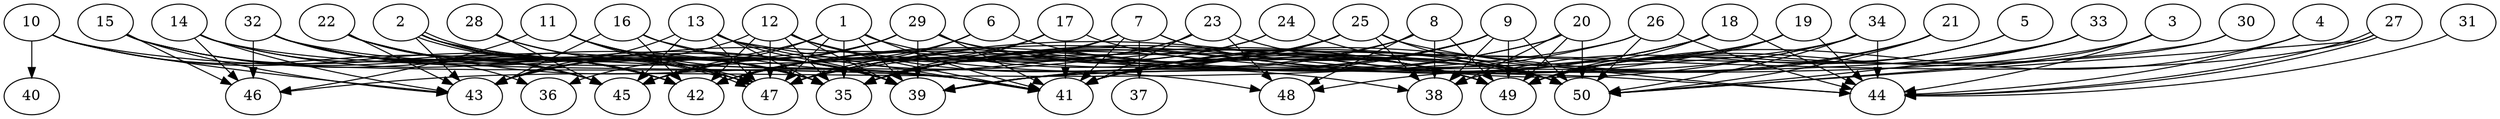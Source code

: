 // DAG automatically generated by daggen at Thu Oct  3 14:07:58 2019
// ./daggen --dot -n 50 --ccr 0.3 --fat 0.9 --regular 0.5 --density 0.5 --mindata 5242880 --maxdata 52428800 
digraph G {
  1 [size="169533440", alpha="0.16", expect_size="50860032"] 
  1 -> 35 [size ="50860032"]
  1 -> 39 [size ="50860032"]
  1 -> 41 [size ="50860032"]
  1 -> 43 [size ="50860032"]
  1 -> 45 [size ="50860032"]
  1 -> 47 [size ="50860032"]
  1 -> 50 [size ="50860032"]
  2 [size="172827307", alpha="0.10", expect_size="51848192"] 
  2 -> 35 [size ="51848192"]
  2 -> 39 [size ="51848192"]
  2 -> 42 [size ="51848192"]
  2 -> 43 [size ="51848192"]
  2 -> 47 [size ="51848192"]
  2 -> 47 [size ="51848192"]
  2 -> 48 [size ="51848192"]
  3 [size="163481600", alpha="0.08", expect_size="49044480"] 
  3 -> 39 [size ="49044480"]
  3 -> 44 [size ="49044480"]
  3 -> 49 [size ="49044480"]
  4 [size="143653547", alpha="0.10", expect_size="43096064"] 
  4 -> 44 [size ="43096064"]
  4 -> 49 [size ="43096064"]
  5 [size="51411627", alpha="0.08", expect_size="15423488"] 
  5 -> 38 [size ="15423488"]
  5 -> 49 [size ="15423488"]
  6 [size="59518293", alpha="0.03", expect_size="17855488"] 
  6 -> 42 [size ="17855488"]
  6 -> 47 [size ="17855488"]
  6 -> 49 [size ="17855488"]
  7 [size="115138560", alpha="0.19", expect_size="34541568"] 
  7 -> 35 [size ="34541568"]
  7 -> 37 [size ="34541568"]
  7 -> 41 [size ="34541568"]
  7 -> 42 [size ="34541568"]
  7 -> 45 [size ="34541568"]
  7 -> 49 [size ="34541568"]
  7 -> 50 [size ="34541568"]
  8 [size="56285867", alpha="0.19", expect_size="16885760"] 
  8 -> 38 [size ="16885760"]
  8 -> 39 [size ="16885760"]
  8 -> 42 [size ="16885760"]
  8 -> 48 [size ="16885760"]
  8 -> 49 [size ="16885760"]
  9 [size="149981867", alpha="0.08", expect_size="44994560"] 
  9 -> 38 [size ="44994560"]
  9 -> 39 [size ="44994560"]
  9 -> 41 [size ="44994560"]
  9 -> 42 [size ="44994560"]
  9 -> 47 [size ="44994560"]
  9 -> 49 [size ="44994560"]
  9 -> 50 [size ="44994560"]
  10 [size="154972160", alpha="0.19", expect_size="46491648"] 
  10 -> 40 [size ="46491648"]
  10 -> 41 [size ="46491648"]
  10 -> 42 [size ="46491648"]
  10 -> 43 [size ="46491648"]
  10 -> 45 [size ="46491648"]
  11 [size="23394987", alpha="0.01", expect_size="7018496"] 
  11 -> 35 [size ="7018496"]
  11 -> 39 [size ="7018496"]
  11 -> 41 [size ="7018496"]
  11 -> 46 [size ="7018496"]
  11 -> 47 [size ="7018496"]
  12 [size="152756907", alpha="0.08", expect_size="45827072"] 
  12 -> 35 [size ="45827072"]
  12 -> 38 [size ="45827072"]
  12 -> 39 [size ="45827072"]
  12 -> 41 [size ="45827072"]
  12 -> 42 [size ="45827072"]
  12 -> 43 [size ="45827072"]
  12 -> 47 [size ="45827072"]
  13 [size="72181760", alpha="0.18", expect_size="21654528"] 
  13 -> 35 [size ="21654528"]
  13 -> 39 [size ="21654528"]
  13 -> 41 [size ="21654528"]
  13 -> 43 [size ="21654528"]
  13 -> 45 [size ="21654528"]
  13 -> 47 [size ="21654528"]
  13 -> 49 [size ="21654528"]
  14 [size="137267200", alpha="0.13", expect_size="41180160"] 
  14 -> 39 [size ="41180160"]
  14 -> 41 [size ="41180160"]
  14 -> 42 [size ="41180160"]
  14 -> 43 [size ="41180160"]
  14 -> 46 [size ="41180160"]
  15 [size="59019947", alpha="0.04", expect_size="17705984"] 
  15 -> 35 [size ="17705984"]
  15 -> 42 [size ="17705984"]
  15 -> 43 [size ="17705984"]
  15 -> 46 [size ="17705984"]
  15 -> 47 [size ="17705984"]
  16 [size="118381227", alpha="0.15", expect_size="35514368"] 
  16 -> 39 [size ="35514368"]
  16 -> 42 [size ="35514368"]
  16 -> 43 [size ="35514368"]
  16 -> 49 [size ="35514368"]
  17 [size="142568107", alpha="0.14", expect_size="42770432"] 
  17 -> 35 [size ="42770432"]
  17 -> 41 [size ="42770432"]
  17 -> 42 [size ="42770432"]
  17 -> 49 [size ="42770432"]
  18 [size="135973547", alpha="0.11", expect_size="40792064"] 
  18 -> 35 [size ="40792064"]
  18 -> 41 [size ="40792064"]
  18 -> 44 [size ="40792064"]
  18 -> 47 [size ="40792064"]
  18 -> 49 [size ="40792064"]
  19 [size="128269653", alpha="0.02", expect_size="38480896"] 
  19 -> 35 [size ="38480896"]
  19 -> 39 [size ="38480896"]
  19 -> 44 [size ="38480896"]
  19 -> 49 [size ="38480896"]
  20 [size="37376000", alpha="0.00", expect_size="11212800"] 
  20 -> 35 [size ="11212800"]
  20 -> 38 [size ="11212800"]
  20 -> 42 [size ="11212800"]
  20 -> 49 [size ="11212800"]
  20 -> 50 [size ="11212800"]
  21 [size="31918080", alpha="0.18", expect_size="9575424"] 
  21 -> 41 [size ="9575424"]
  21 -> 48 [size ="9575424"]
  21 -> 50 [size ="9575424"]
  22 [size="37526187", alpha="0.16", expect_size="11257856"] 
  22 -> 35 [size ="11257856"]
  22 -> 41 [size ="11257856"]
  22 -> 42 [size ="11257856"]
  22 -> 43 [size ="11257856"]
  22 -> 45 [size ="11257856"]
  22 -> 47 [size ="11257856"]
  23 [size="97293653", alpha="0.12", expect_size="29188096"] 
  23 -> 41 [size ="29188096"]
  23 -> 42 [size ="29188096"]
  23 -> 47 [size ="29188096"]
  23 -> 48 [size ="29188096"]
  23 -> 50 [size ="29188096"]
  24 [size="79346347", alpha="0.05", expect_size="23803904"] 
  24 -> 35 [size ="23803904"]
  24 -> 47 [size ="23803904"]
  24 -> 50 [size ="23803904"]
  25 [size="21043200", alpha="0.01", expect_size="6312960"] 
  25 -> 35 [size ="6312960"]
  25 -> 38 [size ="6312960"]
  25 -> 41 [size ="6312960"]
  25 -> 43 [size ="6312960"]
  25 -> 44 [size ="6312960"]
  25 -> 45 [size ="6312960"]
  25 -> 50 [size ="6312960"]
  26 [size="53654187", alpha="0.03", expect_size="16096256"] 
  26 -> 35 [size ="16096256"]
  26 -> 44 [size ="16096256"]
  26 -> 46 [size ="16096256"]
  26 -> 50 [size ="16096256"]
  27 [size="174376960", alpha="0.18", expect_size="52313088"] 
  27 -> 44 [size ="52313088"]
  27 -> 44 [size ="52313088"]
  27 -> 47 [size ="52313088"]
  27 -> 50 [size ="52313088"]
  28 [size="130392747", alpha="0.17", expect_size="39117824"] 
  28 -> 35 [size ="39117824"]
  28 -> 39 [size ="39117824"]
  28 -> 45 [size ="39117824"]
  29 [size="62457173", alpha="0.13", expect_size="18737152"] 
  29 -> 36 [size ="18737152"]
  29 -> 39 [size ="18737152"]
  29 -> 41 [size ="18737152"]
  29 -> 43 [size ="18737152"]
  29 -> 44 [size ="18737152"]
  29 -> 45 [size ="18737152"]
  29 -> 49 [size ="18737152"]
  30 [size="76277760", alpha="0.07", expect_size="22883328"] 
  30 -> 41 [size ="22883328"]
  30 -> 50 [size ="22883328"]
  31 [size="79278080", alpha="0.01", expect_size="23783424"] 
  31 -> 44 [size ="23783424"]
  32 [size="66232320", alpha="0.13", expect_size="19869696"] 
  32 -> 35 [size ="19869696"]
  32 -> 36 [size ="19869696"]
  32 -> 39 [size ="19869696"]
  32 -> 42 [size ="19869696"]
  32 -> 45 [size ="19869696"]
  32 -> 46 [size ="19869696"]
  32 -> 47 [size ="19869696"]
  32 -> 50 [size ="19869696"]
  33 [size="35208533", alpha="0.12", expect_size="10562560"] 
  33 -> 39 [size ="10562560"]
  33 -> 49 [size ="10562560"]
  33 -> 50 [size ="10562560"]
  34 [size="132215467", alpha="0.05", expect_size="39664640"] 
  34 -> 39 [size ="39664640"]
  34 -> 41 [size ="39664640"]
  34 -> 44 [size ="39664640"]
  34 -> 47 [size ="39664640"]
  34 -> 50 [size ="39664640"]
  35 [size="168857600", alpha="0.04", expect_size="50657280"] 
  36 [size="21790720", alpha="0.16", expect_size="6537216"] 
  37 [size="47626240", alpha="0.04", expect_size="14287872"] 
  38 [size="29460480", alpha="0.07", expect_size="8838144"] 
  39 [size="163382613", alpha="0.04", expect_size="49014784"] 
  40 [size="110045867", alpha="0.04", expect_size="33013760"] 
  41 [size="164235947", alpha="0.05", expect_size="49270784"] 
  42 [size="174581760", alpha="0.09", expect_size="52374528"] 
  43 [size="119087787", alpha="0.03", expect_size="35726336"] 
  44 [size="52456107", alpha="0.05", expect_size="15736832"] 
  45 [size="94481067", alpha="0.07", expect_size="28344320"] 
  46 [size="129423360", alpha="0.14", expect_size="38827008"] 
  47 [size="100901547", alpha="0.01", expect_size="30270464"] 
  48 [size="134007467", alpha="0.02", expect_size="40202240"] 
  49 [size="32672427", alpha="0.09", expect_size="9801728"] 
  50 [size="64969387", alpha="0.04", expect_size="19490816"] 
}

